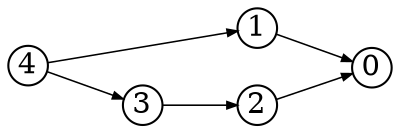 digraph{
  rankdir=LR
  node [shape=circle,fixedsize=true,width=.26]
  edge [penwidth=0.75,arrowsize=0.5]
  4 -> {1 3}
  3 -> {2}
  2 -> {0}
  1 -> {0}
}
